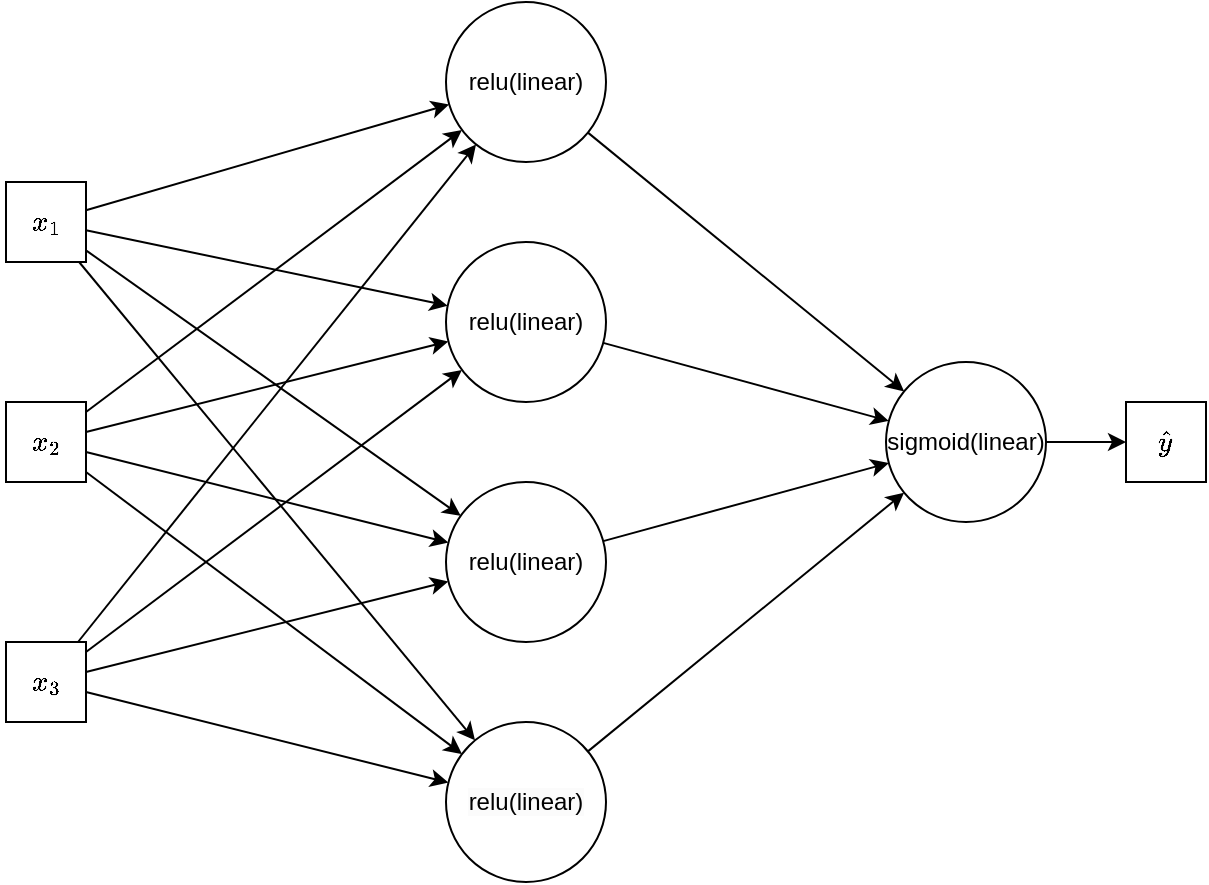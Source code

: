 <mxfile version="20.8.10" type="device"><diagram name="Page-1" id="-P7Q-j3kLiPNK8_5Q_Xs"><mxGraphModel dx="919" dy="716" grid="1" gridSize="10" guides="1" tooltips="1" connect="1" arrows="1" fold="1" page="1" pageScale="1" pageWidth="850" pageHeight="1100" math="1" shadow="0"><root><mxCell id="0"/><mxCell id="1" parent="0"/><mxCell id="YOLDUAxl-Q6c4SWaetao-1" value="relu(linear)" style="ellipse;whiteSpace=wrap;html=1;" vertex="1" parent="1"><mxGeometry x="380" y="120" width="80" height="80" as="geometry"/></mxCell><mxCell id="YOLDUAxl-Q6c4SWaetao-2" value="relu(linear)" style="ellipse;whiteSpace=wrap;html=1;" vertex="1" parent="1"><mxGeometry x="380" y="240" width="80" height="80" as="geometry"/></mxCell><mxCell id="YOLDUAxl-Q6c4SWaetao-3" value="relu(linear)" style="ellipse;whiteSpace=wrap;html=1;" vertex="1" parent="1"><mxGeometry x="380" y="360" width="80" height="80" as="geometry"/></mxCell><mxCell id="YOLDUAxl-Q6c4SWaetao-4" value="&lt;meta charset=&quot;utf-8&quot;&gt;&lt;span style=&quot;color: rgb(0, 0, 0); font-family: Helvetica; font-size: 12px; font-style: normal; font-variant-ligatures: normal; font-variant-caps: normal; font-weight: 400; letter-spacing: normal; orphans: 2; text-align: center; text-indent: 0px; text-transform: none; widows: 2; word-spacing: 0px; -webkit-text-stroke-width: 0px; background-color: rgb(251, 251, 251); text-decoration-thickness: initial; text-decoration-style: initial; text-decoration-color: initial; float: none; display: inline !important;&quot;&gt;relu(linear)&lt;/span&gt;" style="ellipse;whiteSpace=wrap;html=1;" vertex="1" parent="1"><mxGeometry x="380" y="480" width="80" height="80" as="geometry"/></mxCell><mxCell id="YOLDUAxl-Q6c4SWaetao-5" value="sigmoid(linear)" style="ellipse;whiteSpace=wrap;html=1;" vertex="1" parent="1"><mxGeometry x="600" y="300" width="80" height="80" as="geometry"/></mxCell><mxCell id="YOLDUAxl-Q6c4SWaetao-8" value="$$x_1$$" style="rounded=0;whiteSpace=wrap;html=1;" vertex="1" parent="1"><mxGeometry x="160" y="210" width="40" height="40" as="geometry"/></mxCell><mxCell id="YOLDUAxl-Q6c4SWaetao-9" value="$$x_2$$" style="rounded=0;whiteSpace=wrap;html=1;" vertex="1" parent="1"><mxGeometry x="160" y="320" width="40" height="40" as="geometry"/></mxCell><mxCell id="YOLDUAxl-Q6c4SWaetao-10" value="$$x_3$$" style="rounded=0;whiteSpace=wrap;html=1;" vertex="1" parent="1"><mxGeometry x="160" y="440" width="40" height="40" as="geometry"/></mxCell><mxCell id="YOLDUAxl-Q6c4SWaetao-11" value="" style="endArrow=classic;html=1;rounded=0;" edge="1" parent="1" source="YOLDUAxl-Q6c4SWaetao-8" target="YOLDUAxl-Q6c4SWaetao-1"><mxGeometry width="50" height="50" relative="1" as="geometry"><mxPoint x="400" y="390" as="sourcePoint"/><mxPoint x="450" y="340" as="targetPoint"/></mxGeometry></mxCell><mxCell id="YOLDUAxl-Q6c4SWaetao-13" value="" style="endArrow=classic;html=1;rounded=0;" edge="1" parent="1" source="YOLDUAxl-Q6c4SWaetao-8" target="YOLDUAxl-Q6c4SWaetao-2"><mxGeometry width="50" height="50" relative="1" as="geometry"><mxPoint x="210" y="234.167" as="sourcePoint"/><mxPoint x="391.6" y="181.2" as="targetPoint"/></mxGeometry></mxCell><mxCell id="YOLDUAxl-Q6c4SWaetao-14" value="" style="endArrow=classic;html=1;rounded=0;" edge="1" parent="1" source="YOLDUAxl-Q6c4SWaetao-8" target="YOLDUAxl-Q6c4SWaetao-3"><mxGeometry width="50" height="50" relative="1" as="geometry"><mxPoint x="220" y="244.167" as="sourcePoint"/><mxPoint x="401.6" y="191.2" as="targetPoint"/></mxGeometry></mxCell><mxCell id="YOLDUAxl-Q6c4SWaetao-15" value="" style="endArrow=classic;html=1;rounded=0;" edge="1" parent="1" source="YOLDUAxl-Q6c4SWaetao-8" target="YOLDUAxl-Q6c4SWaetao-4"><mxGeometry width="50" height="50" relative="1" as="geometry"><mxPoint x="230" y="254.167" as="sourcePoint"/><mxPoint x="411.6" y="201.2" as="targetPoint"/></mxGeometry></mxCell><mxCell id="YOLDUAxl-Q6c4SWaetao-16" value="" style="endArrow=classic;html=1;rounded=0;" edge="1" parent="1" source="YOLDUAxl-Q6c4SWaetao-9" target="YOLDUAxl-Q6c4SWaetao-1"><mxGeometry width="50" height="50" relative="1" as="geometry"><mxPoint x="213.45" y="342.967" as="sourcePoint"/><mxPoint x="395.05" y="290.0" as="targetPoint"/></mxGeometry></mxCell><mxCell id="YOLDUAxl-Q6c4SWaetao-17" value="" style="endArrow=classic;html=1;rounded=0;" edge="1" parent="1" source="YOLDUAxl-Q6c4SWaetao-9" target="YOLDUAxl-Q6c4SWaetao-2"><mxGeometry width="50" height="50" relative="1" as="geometry"><mxPoint x="213.45" y="352.967" as="sourcePoint"/><mxPoint x="394.291" y="390.642" as="targetPoint"/></mxGeometry></mxCell><mxCell id="YOLDUAxl-Q6c4SWaetao-18" value="" style="endArrow=classic;html=1;rounded=0;" edge="1" parent="1" source="YOLDUAxl-Q6c4SWaetao-9" target="YOLDUAxl-Q6c4SWaetao-3"><mxGeometry width="50" height="50" relative="1" as="geometry"><mxPoint x="170" y="340" as="sourcePoint"/><mxPoint x="400.809" y="495.679" as="targetPoint"/></mxGeometry></mxCell><mxCell id="YOLDUAxl-Q6c4SWaetao-19" value="" style="endArrow=classic;html=1;rounded=0;" edge="1" parent="1" source="YOLDUAxl-Q6c4SWaetao-9" target="YOLDUAxl-Q6c4SWaetao-4"><mxGeometry width="50" height="50" relative="1" as="geometry"><mxPoint x="210.002" y="368.8" as="sourcePoint"/><mxPoint x="520" y="470" as="targetPoint"/></mxGeometry></mxCell><mxCell id="YOLDUAxl-Q6c4SWaetao-20" value="" style="endArrow=classic;html=1;rounded=0;" edge="1" parent="1" source="YOLDUAxl-Q6c4SWaetao-10" target="YOLDUAxl-Q6c4SWaetao-1"><mxGeometry width="50" height="50" relative="1" as="geometry"><mxPoint x="203.45" y="472.967" as="sourcePoint"/><mxPoint x="385.05" y="420.0" as="targetPoint"/></mxGeometry></mxCell><mxCell id="YOLDUAxl-Q6c4SWaetao-21" value="" style="endArrow=classic;html=1;rounded=0;" edge="1" parent="1" source="YOLDUAxl-Q6c4SWaetao-10" target="YOLDUAxl-Q6c4SWaetao-2"><mxGeometry width="50" height="50" relative="1" as="geometry"><mxPoint x="203.45" y="482.967" as="sourcePoint"/><mxPoint x="384.291" y="520.642" as="targetPoint"/></mxGeometry></mxCell><mxCell id="YOLDUAxl-Q6c4SWaetao-22" value="" style="endArrow=classic;html=1;rounded=0;" edge="1" parent="1" source="YOLDUAxl-Q6c4SWaetao-10" target="YOLDUAxl-Q6c4SWaetao-3"><mxGeometry width="50" height="50" relative="1" as="geometry"><mxPoint x="203.45" y="492.967" as="sourcePoint"/><mxPoint x="390.809" y="625.679" as="targetPoint"/></mxGeometry></mxCell><mxCell id="YOLDUAxl-Q6c4SWaetao-23" value="" style="endArrow=classic;html=1;rounded=0;" edge="1" parent="1" source="YOLDUAxl-Q6c4SWaetao-10" target="YOLDUAxl-Q6c4SWaetao-4"><mxGeometry width="50" height="50" relative="1" as="geometry"><mxPoint x="200.002" y="498.8" as="sourcePoint"/><mxPoint x="397.947" y="737.984" as="targetPoint"/></mxGeometry></mxCell><mxCell id="YOLDUAxl-Q6c4SWaetao-24" value="" style="endArrow=classic;html=1;rounded=0;" edge="1" parent="1" source="YOLDUAxl-Q6c4SWaetao-1" target="YOLDUAxl-Q6c4SWaetao-5"><mxGeometry width="50" height="50" relative="1" as="geometry"><mxPoint x="210" y="475" as="sourcePoint"/><mxPoint x="391.194" y="520.299" as="targetPoint"/></mxGeometry></mxCell><mxCell id="YOLDUAxl-Q6c4SWaetao-25" value="" style="endArrow=classic;html=1;rounded=0;" edge="1" parent="1" source="YOLDUAxl-Q6c4SWaetao-2" target="YOLDUAxl-Q6c4SWaetao-5"><mxGeometry width="50" height="50" relative="1" as="geometry"><mxPoint x="220" y="485" as="sourcePoint"/><mxPoint x="610" y="390" as="targetPoint"/></mxGeometry></mxCell><mxCell id="YOLDUAxl-Q6c4SWaetao-26" value="" style="endArrow=classic;html=1;rounded=0;" edge="1" parent="1" source="YOLDUAxl-Q6c4SWaetao-3" target="YOLDUAxl-Q6c4SWaetao-5"><mxGeometry width="50" height="50" relative="1" as="geometry"><mxPoint x="230" y="495" as="sourcePoint"/><mxPoint x="411.194" y="540.299" as="targetPoint"/></mxGeometry></mxCell><mxCell id="YOLDUAxl-Q6c4SWaetao-27" value="" style="endArrow=classic;html=1;rounded=0;" edge="1" parent="1" source="YOLDUAxl-Q6c4SWaetao-4" target="YOLDUAxl-Q6c4SWaetao-5"><mxGeometry width="50" height="50" relative="1" as="geometry"><mxPoint x="240" y="505" as="sourcePoint"/><mxPoint x="421.194" y="550.299" as="targetPoint"/></mxGeometry></mxCell><mxCell id="YOLDUAxl-Q6c4SWaetao-28" value="$$\hat y$$" style="rounded=0;whiteSpace=wrap;html=1;" vertex="1" parent="1"><mxGeometry x="720" y="320" width="40" height="40" as="geometry"/></mxCell><mxCell id="YOLDUAxl-Q6c4SWaetao-30" value="" style="endArrow=classic;html=1;rounded=0;" edge="1" parent="1" source="YOLDUAxl-Q6c4SWaetao-5" target="YOLDUAxl-Q6c4SWaetao-28"><mxGeometry width="50" height="50" relative="1" as="geometry"><mxPoint x="461.009" y="504.733" as="sourcePoint"/><mxPoint x="619.042" y="375.33" as="targetPoint"/></mxGeometry></mxCell></root></mxGraphModel></diagram></mxfile>